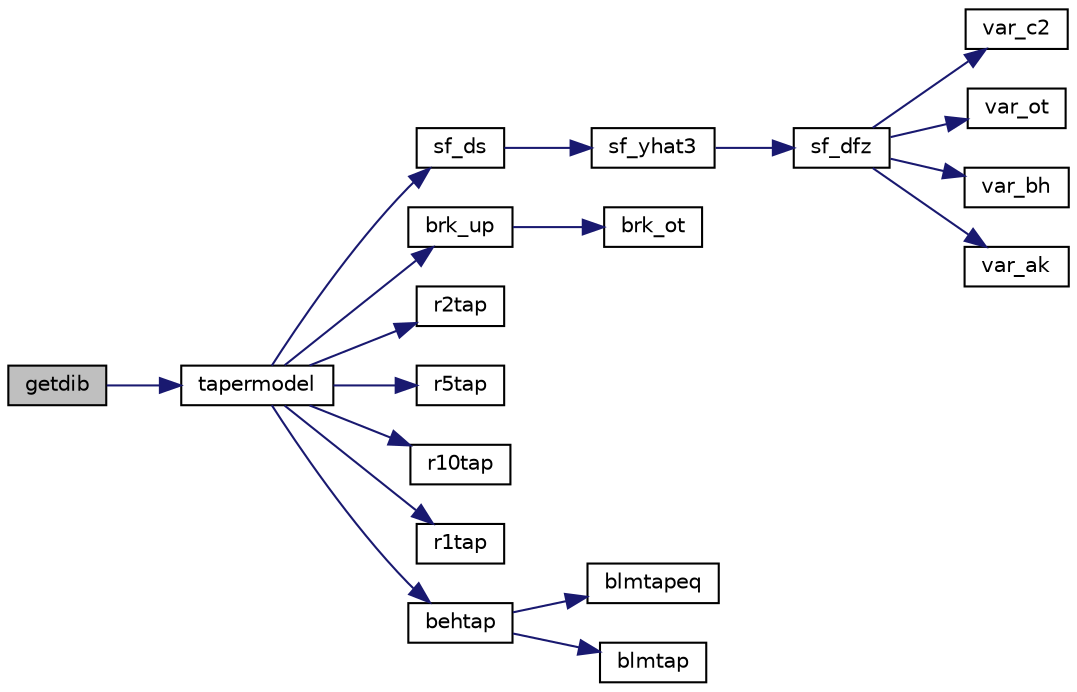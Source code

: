 digraph "getdib"
{
  edge [fontname="Helvetica",fontsize="10",labelfontname="Helvetica",labelfontsize="10"];
  node [fontname="Helvetica",fontsize="10",shape=record];
  rankdir="LR";
  Node1 [label="getdib",height=0.2,width=0.4,color="black", fillcolor="grey75", style="filled", fontcolor="black"];
  Node1 -> Node2 [color="midnightblue",fontsize="10",style="solid",fontname="Helvetica"];
  Node2 [label="tapermodel",height=0.2,width=0.4,color="black", fillcolor="white", style="filled",URL="$profile_8f.html#af1b2c2300129054b59ff9ed7186774ad"];
  Node2 -> Node3 [color="midnightblue",fontsize="10",style="solid",fontname="Helvetica"];
  Node3 [label="sf_ds",height=0.2,width=0.4,color="black", fillcolor="white", style="filled",URL="$sf__ds_8f.html#ab15a84d2ab1fd1892187333c139bc484"];
  Node3 -> Node4 [color="midnightblue",fontsize="10",style="solid",fontname="Helvetica"];
  Node4 [label="sf_yhat3",height=0.2,width=0.4,color="black", fillcolor="white", style="filled",URL="$sf__yhat3_8f.html#acb2cae9ef8d6ac4e58c881cefffeda7c"];
  Node4 -> Node5 [color="midnightblue",fontsize="10",style="solid",fontname="Helvetica"];
  Node5 [label="sf_dfz",height=0.2,width=0.4,color="black", fillcolor="white", style="filled",URL="$sf__dfz_8f.html#a1a0ff8abb9bd965cf97def977377b716"];
  Node5 -> Node6 [color="midnightblue",fontsize="10",style="solid",fontname="Helvetica"];
  Node6 [label="var_c2",height=0.2,width=0.4,color="black", fillcolor="white", style="filled",URL="$f__ingy_8f.html#a1d19a7b7c0b50f7bcf8ff8861f3305fc"];
  Node5 -> Node7 [color="midnightblue",fontsize="10",style="solid",fontname="Helvetica"];
  Node7 [label="var_ot",height=0.2,width=0.4,color="black", fillcolor="white", style="filled",URL="$f__other_8f.html#a166ad81a1dbaff90fe0bf8aaa157465d"];
  Node5 -> Node8 [color="midnightblue",fontsize="10",style="solid",fontname="Helvetica"];
  Node8 [label="var_bh",height=0.2,width=0.4,color="black", fillcolor="white", style="filled",URL="$f__other_8f.html#a6c6ceeb04cc22f3b1d892c57da1028c8"];
  Node5 -> Node9 [color="midnightblue",fontsize="10",style="solid",fontname="Helvetica"];
  Node9 [label="var_ak",height=0.2,width=0.4,color="black", fillcolor="white", style="filled",URL="$f__alaska_8f.html#aa8c85e7c2ccc2aed918d36a29cd5f277"];
  Node2 -> Node10 [color="midnightblue",fontsize="10",style="solid",fontname="Helvetica"];
  Node10 [label="brk_up",height=0.2,width=0.4,color="black", fillcolor="white", style="filled",URL="$brk__up_8f.html#a17b40d3ded6a6b54f29f52cf25172594"];
  Node10 -> Node11 [color="midnightblue",fontsize="10",style="solid",fontname="Helvetica"];
  Node11 [label="brk_ot",height=0.2,width=0.4,color="black", fillcolor="white", style="filled",URL="$f__other_8f.html#af86a35d212dbae039beac98163cf8962"];
  Node2 -> Node12 [color="midnightblue",fontsize="10",style="solid",fontname="Helvetica"];
  Node12 [label="r2tap",height=0.2,width=0.4,color="black", fillcolor="white", style="filled",URL="$r2tap_8f.html#a488582b3958a9493c13d3110905b9f51"];
  Node2 -> Node13 [color="midnightblue",fontsize="10",style="solid",fontname="Helvetica"];
  Node13 [label="r5tap",height=0.2,width=0.4,color="black", fillcolor="white", style="filled",URL="$r5tap_8f.html#ade5edb85785056537c935219859aaf45"];
  Node2 -> Node14 [color="midnightblue",fontsize="10",style="solid",fontname="Helvetica"];
  Node14 [label="r10tap",height=0.2,width=0.4,color="black", fillcolor="white", style="filled",URL="$r10tap_8f.html#a5f47de33ddae2b32a7b7586f48dfa659"];
  Node2 -> Node15 [color="midnightblue",fontsize="10",style="solid",fontname="Helvetica"];
  Node15 [label="r1tap",height=0.2,width=0.4,color="black", fillcolor="white", style="filled",URL="$r1tap_8f.html#a511ccea68a8ac4bfec492f2617348c32"];
  Node2 -> Node16 [color="midnightblue",fontsize="10",style="solid",fontname="Helvetica"];
  Node16 [label="behtap",height=0.2,width=0.4,color="black", fillcolor="white", style="filled",URL="$blmtap_8f.html#a53b80caf01001a2244020125e24bf23e"];
  Node16 -> Node17 [color="midnightblue",fontsize="10",style="solid",fontname="Helvetica"];
  Node17 [label="blmtapeq",height=0.2,width=0.4,color="black", fillcolor="white", style="filled",URL="$blmvol_8f.html#a1b101242c94e6c34f4e3a738a333ef89"];
  Node16 -> Node18 [color="midnightblue",fontsize="10",style="solid",fontname="Helvetica"];
  Node18 [label="blmtap",height=0.2,width=0.4,color="black", fillcolor="white", style="filled",URL="$blmtap_8f.html#a2c916458b82ec5f00ad1ce774cc64343"];
}
